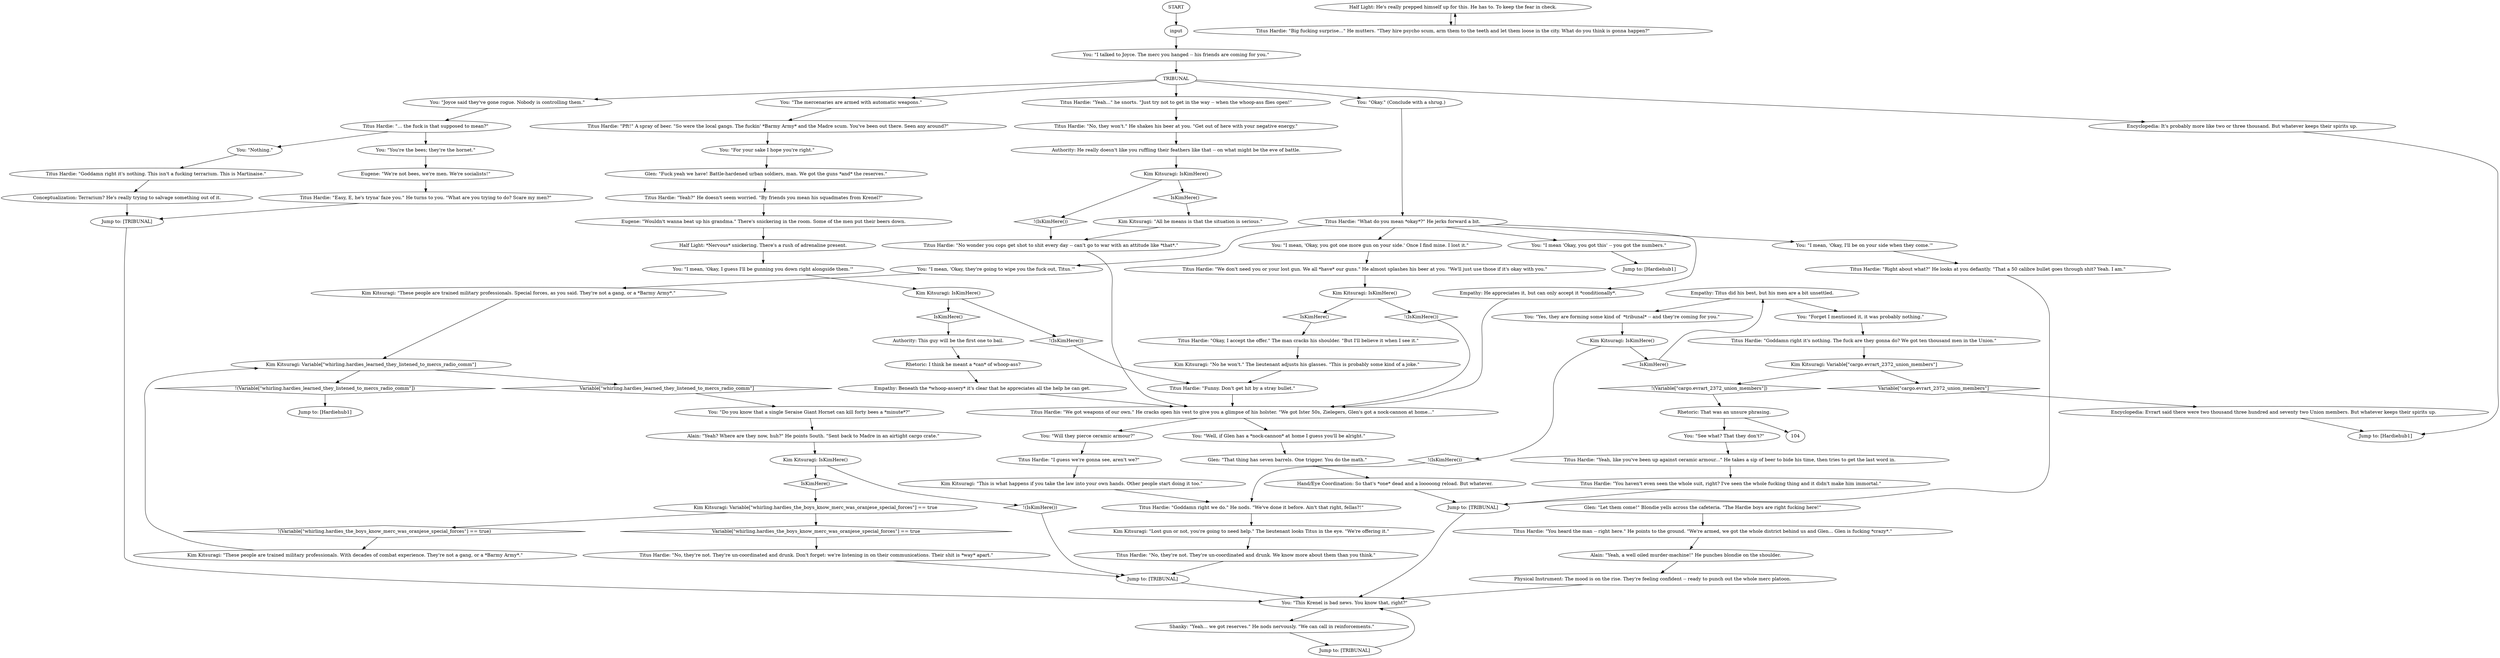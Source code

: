 # WHIRLING F1 /  MERC TRIBUNAL WARNING
# WARNING THE BOYS ABOUT MERC TRIBUNAL
# ==================================================
digraph G {
	  0 [label="START"];
	  1 [label="input"];
	  2 [label="You: \"I mean, 'Okay, you got one more gun on your side.' Once I find mine. I lost it.\""];
	  3 [label="Kim Kitsuragi: IsKimHere()"];
	  4 [label="IsKimHere()", shape=diamond];
	  5 [label="!(IsKimHere())", shape=diamond];
	  6 [label="Kim Kitsuragi: \"These people are trained military professionals. With decades of combat experience. They're not a gang, or a *Barmy Army*.\""];
	  7 [label="You: \"Yes, they are forming some kind of  *tribunal* -- and they're coming for you.\""];
	  8 [label="You: \"You're the bees; they're the hornet.\""];
	  9 [label="Jump to: [TRIBUNAL]"];
	  10 [label="Conceptualization: Terrarium? He's really trying to salvage something out of it."];
	  11 [label="Empathy: Beneath the *whoop-assery* it's clear that he appreciates all the help he can get."];
	  12 [label="You: \"I talked to Joyce. The merc you hanged -- his friends are coming for you.\""];
	  13 [label="You: \"Okay.\" (Conclude with a shrug.)"];
	  14 [label="You: \"Will they pierce ceramic armour?\""];
	  15 [label="You: \"Joyce said they've gone rogue. Nobody is controlling them.\""];
	  16 [label="You: \"Well, if Glen has a *nock-cannon* at home I guess you'll be alright.\""];
	  17 [label="Half Light: *Nervous* snickering. There's a rush of adrenaline present."];
	  18 [label="Titus Hardie: \"Goddamn right it's nothing. The fuck are they gonna do? We got ten thousand men in the Union.\""];
	  19 [label="Titus Hardie: \"No wonder you cops get shot to shit every day -- can't go to war with an attitude like *that*.\""];
	  20 [label="Jump to: [TRIBUNAL]"];
	  21 [label="Kim Kitsuragi: IsKimHere()"];
	  22 [label="IsKimHere()", shape=diamond];
	  23 [label="!(IsKimHere())", shape=diamond];
	  24 [label="Kim Kitsuragi: \"All he means is that the situation is serious.\""];
	  25 [label="Kim Kitsuragi: IsKimHere()"];
	  26 [label="IsKimHere()", shape=diamond];
	  27 [label="!(IsKimHere())", shape=diamond];
	  28 [label="Encyclopedia: Evrart said there were two thousand three hundred and seventy two Union members. But whatever keeps their spirits up."];
	  29 [label="Glen: \"That thing has seven barrels. One trigger. You do the math.\""];
	  30 [label="Kim Kitsuragi: Variable[\"whirling.hardies_learned_they_listened_to_mercs_radio_comm\"]"];
	  31 [label="Variable[\"whirling.hardies_learned_they_listened_to_mercs_radio_comm\"]", shape=diamond];
	  32 [label="!(Variable[\"whirling.hardies_learned_they_listened_to_mercs_radio_comm\"])", shape=diamond];
	  33 [label="Alain: \"Yeah, a well oiled murder-machine!\" He punches blondie on the shoulder."];
	  34 [label="Physical Instrument: The mood is on the rise. They're feeling confident -- ready to punch out the whole merc platoon."];
	  35 [label="You: \"I mean 'Okay, you got this' -- you got the numbers.\""];
	  36 [label="Jump to: [TRIBUNAL]"];
	  37 [label="Titus Hardie: \"You heard the man -- right here.\" He points to the ground. \"We're armed, we got the whole district behind us and Glen... Glen is fucking *crazy*.\""];
	  38 [label="Jump to: [Hardiehub1]"];
	  39 [label="You: \"I mean, 'Okay, they're going to wipe you the fuck out, Titus.'\""];
	  40 [label="You: \"I mean, 'Okay, I'll be on your side when they come.'\""];
	  41 [label="Titus Hardie: \"Yeah, like you've been up against ceramic armour...\" He takes a sip of beer to bide his time, then tries to get the last word in."];
	  42 [label="You: \"The mercenaries are armed with automatic weapons.\""];
	  43 [label="Eugene: \"Wouldn't wanna beat up his grandma.\" There's snickering in the room. Some of the men put their beers down."];
	  44 [label="Titus Hardie: \"Goddamn right it's nothing. This isn't a fucking terrarium. This is Martinaise.\""];
	  45 [label="Titus Hardie: \"What do you mean *okay*?\" He jerks forward a bit."];
	  46 [label="Titus Hardie: \"We don't need you or your lost gun. We all *have* our guns.\" He almost splashes his beer at you. \"We'll just use those if it's okay with you.\""];
	  47 [label="Titus Hardie: \"Funny. Don't get hit by a stray bullet.\""];
	  48 [label="You: \"See what? That they don't?\""];
	  49 [label="Kim Kitsuragi: Variable[\"cargo.evrart_2372_union_members\"]"];
	  50 [label="Variable[\"cargo.evrart_2372_union_members\"]", shape=diamond];
	  51 [label="!(Variable[\"cargo.evrart_2372_union_members\"])", shape=diamond];
	  52 [label="Titus Hardie: \"Easy, E, he's tryna' faze you.\" He turns to you. \"What are you trying to do? Scare my men?\""];
	  53 [label="Kim Kitsuragi: IsKimHere()"];
	  54 [label="IsKimHere()", shape=diamond];
	  55 [label="!(IsKimHere())", shape=diamond];
	  56 [label="Authority: He really doesn't like you ruffling their feathers like that -- on what might be the eve of battle."];
	  57 [label="Kim Kitsuragi: IsKimHere()"];
	  58 [label="IsKimHere()", shape=diamond];
	  59 [label="!(IsKimHere())", shape=diamond];
	  60 [label="Hand/Eye Coordination: So that's *one* dead and a looooong reload. But whatever."];
	  61 [label="Titus Hardie: \"You haven't even seen the whole suit, right? I've seen the whole fucking thing and it didn't make him immortal.\""];
	  62 [label="Half Light: He's really prepped himself up for this. He has to. To keep the fear in check."];
	  63 [label="You: \"Forget I mentioned it, it was probably nothing.\""];
	  64 [label="Eugene: \"We're not bees, we're men. We're socialists!\""];
	  65 [label="Titus Hardie: \"I guess we're gonna see, aren't we?\""];
	  66 [label="You: \"Nothing.\""];
	  67 [label="Kim Kitsuragi: Variable[\"whirling.hardies_the_boys_know_merc_was_oranjese_special_forces\"] == true"];
	  68 [label="Variable[\"whirling.hardies_the_boys_know_merc_was_oranjese_special_forces\"] == true", shape=diamond];
	  69 [label="!(Variable[\"whirling.hardies_the_boys_know_merc_was_oranjese_special_forces\"] == true)", shape=diamond];
	  70 [label="Glen: \"Let them come!\" Blondie yells across the cafeteria. \"The Hardie boys are right fucking here!\""];
	  71 [label="Titus Hardie: \"Goddamn right we do.\" He nods. \"We've done it before. Ain't that right, fellas?!\""];
	  72 [label="Jump to: [Hardiehub1]"];
	  73 [label="Rhetoric: I think he meant a *can* of whoop-ass?"];
	  74 [label="Titus Hardie: \"No, they won't.\" He shakes his beer at you. \"Get out of here with your negative energy.\""];
	  75 [label="Kim Kitsuragi: \"These people are trained military professionals. Special forces, as you said. They're not a gang, or a *Barmy Army*.\""];
	  76 [label="Titus Hardie: \"No, they're not. They're un-coordinated and drunk. Don't forget: we're listening in on their communications. Their shit is *way* apart.\""];
	  77 [label="You: \"Do you know that a single Seraise Giant Hornet can kill forty bees a *minute*?\""];
	  78 [label="Titus Hardie: \"Yeah...\" he snorts. \"Just try not to get in the way -- when the whoop-ass flies open!\""];
	  79 [label="Titus Hardie: \"Right about what?\" He looks at you defiantly. \"That a 50 calibre bullet goes through shit? Yeah. I am.\""];
	  80 [label="Glen: \"Fuck yeah we have! Battle-hardened urban soldiers, man. We got the guns *and* the reserves.\""];
	  81 [label="Kim Kitsuragi: \"Lost gun or not, you're going to need help.\" The lieutenant looks Titus in the eye. \"We're offering it.\""];
	  82 [label="Titus Hardie: \"Okay, I accept the offer.\" The man cracks his shoulder. \"But I'll believe it when I see it.\""];
	  83 [label="Titus Hardie: \"No, they're not. They're un-coordinated and drunk. We know more about them than you think.\""];
	  84 [label="Jump to: [Hardiehub1]"];
	  85 [label="Titus Hardie: \"We got weapons of our own.\" He cracks open his vest to give you a glimpse of his holster. \"We got Ister 50s, Zielegers, Glen's got a nock-cannon at home...\""];
	  86 [label="Titus Hardie: \"Pft!\" A spray of beer. \"So were the local gangs. The fuckin' *Barmy Army* and the Madre scum. You've been out there. Seen any around?\""];
	  87 [label="Shanky: \"Yeah... we got reserves.\" He nods nervously. \"We can call in reinforcements.\""];
	  88 [label="Titus Hardie: \"Yeah?\" He doesn't seem worried. \"By friends you mean his squadmates from Krenel?\""];
	  89 [label="TRIBUNAL"];
	  90 [label="You: \"This Krenel is bad news. You know that, right?\""];
	  91 [label="Encyclopedia: It's probably more like two or three thousand. But whatever keeps their spirits up."];
	  92 [label="Rhetoric: That was an unsure phrasing."];
	  93 [label="Kim Kitsuragi: \"This is what happens if you take the law into your own hands. Other people start doing it too.\""];
	  94 [label="Empathy: Titus did his best, but his men are a bit unsettled."];
	  95 [label="You: \"I mean, 'Okay, I guess I'll be gunning you down right alongside them.'\""];
	  96 [label="Empathy: He appreciates it, but can only accept it *conditionally*."];
	  97 [label="Kim Kitsuragi: \"No he won't.\" The lieutenant adjusts his glasses. \"This is probably some kind of a joke.\""];
	  98 [label="Authority: This guy will be the first one to bail."];
	  99 [label="Jump to: [TRIBUNAL]"];
	  100 [label="Titus Hardie: \"Big fucking surprise...\" He mutters. \"They hire psycho scum, arm them to the teeth and let them loose in the city. What do you think is gonna happen?\""];
	  101 [label="Titus Hardie: \"... the fuck is that supposed to mean?\""];
	  102 [label="Alain: \"Yeah? Where are they now, huh?\" He points South. \"Sent back to Madre in an airtight cargo crate.\""];
	  103 [label="You: \"For your sake I hope you're right.\""];
	  0 -> 1
	  1 -> 12
	  2 -> 46
	  3 -> 4
	  3 -> 5
	  4 -> 67
	  5 -> 20
	  6 -> 30
	  7 -> 25
	  8 -> 64
	  9 -> 90
	  10 -> 9
	  11 -> 85
	  12 -> 89
	  13 -> 45
	  14 -> 65
	  15 -> 101
	  16 -> 29
	  17 -> 95
	  18 -> 49
	  19 -> 85
	  20 -> 90
	  21 -> 22
	  21 -> 23
	  22 -> 98
	  23 -> 47
	  24 -> 19
	  25 -> 26
	  25 -> 27
	  26 -> 94
	  27 -> 71
	  28 -> 38
	  29 -> 60
	  30 -> 32
	  30 -> 31
	  31 -> 77
	  32 -> 84
	  33 -> 34
	  34 -> 90
	  35 -> 72
	  36 -> 90
	  37 -> 33
	  39 -> 75
	  40 -> 79
	  41 -> 61
	  42 -> 86
	  43 -> 17
	  44 -> 10
	  45 -> 96
	  45 -> 2
	  45 -> 35
	  45 -> 39
	  45 -> 40
	  46 -> 53
	  47 -> 85
	  48 -> 41
	  49 -> 50
	  49 -> 51
	  50 -> 28
	  51 -> 92
	  52 -> 9
	  53 -> 54
	  53 -> 55
	  54 -> 82
	  55 -> 85
	  56 -> 57
	  57 -> 58
	  57 -> 59
	  58 -> 24
	  59 -> 19
	  60 -> 36
	  61 -> 36
	  62 -> 100
	  63 -> 18
	  64 -> 52
	  65 -> 93
	  66 -> 44
	  67 -> 68
	  67 -> 69
	  68 -> 76
	  69 -> 6
	  70 -> 37
	  71 -> 81
	  73 -> 11
	  74 -> 56
	  75 -> 30
	  76 -> 20
	  77 -> 102
	  78 -> 74
	  79 -> 36
	  80 -> 88
	  81 -> 83
	  82 -> 97
	  83 -> 20
	  85 -> 16
	  85 -> 14
	  86 -> 103
	  87 -> 99
	  88 -> 43
	  89 -> 42
	  89 -> 13
	  89 -> 78
	  89 -> 15
	  89 -> 91
	  90 -> 87
	  91 -> 38
	  92 -> 48
	  92 -> 104
	  93 -> 71
	  94 -> 63
	  94 -> 7
	  95 -> 21
	  96 -> 85
	  97 -> 47
	  98 -> 73
	  99 -> 90
	  100 -> 62
	  101 -> 8
	  101 -> 66
	  102 -> 3
	  103 -> 80
}

